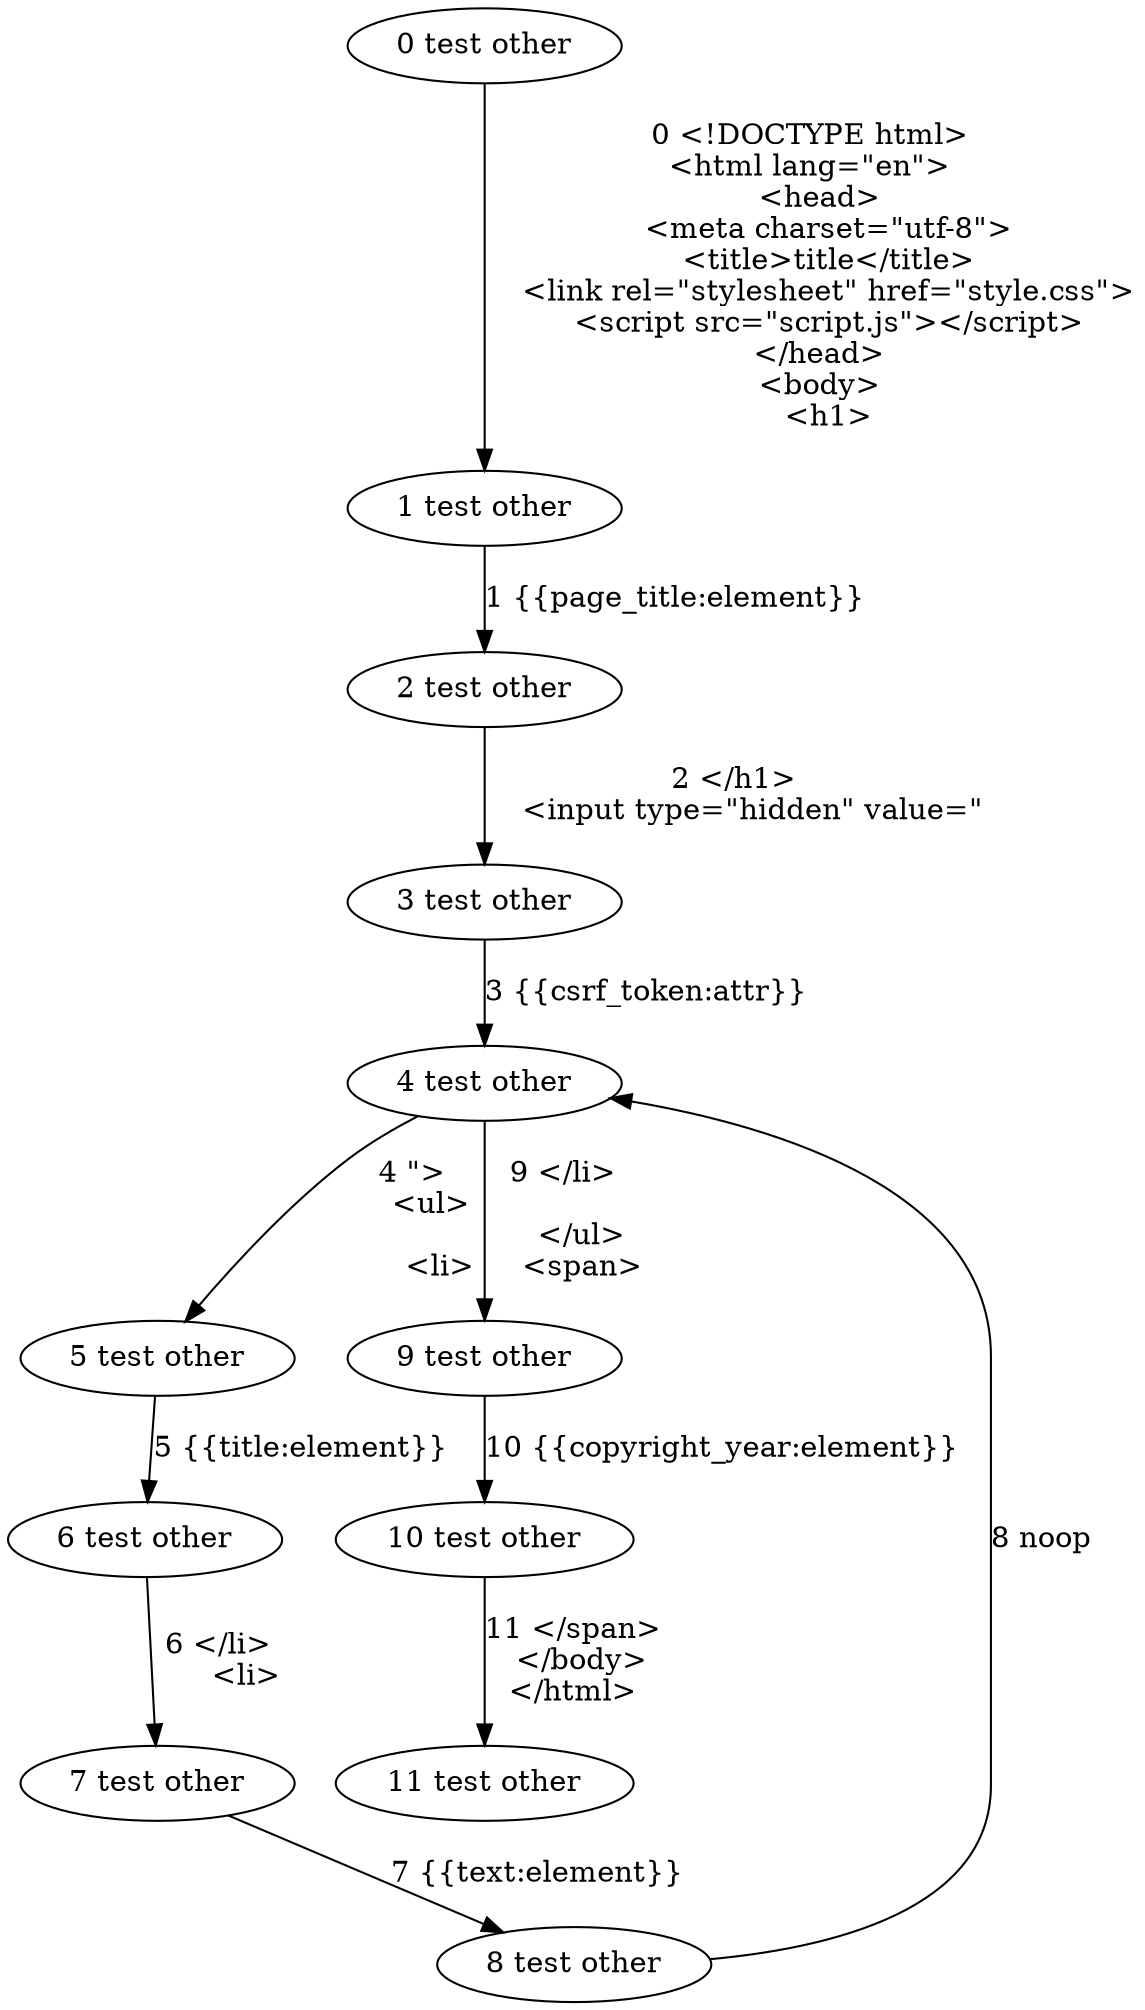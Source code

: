 digraph {
    0 [ label = "0 test other"]
    1 [ label = "1 test other"]
    2 [ label = "2 test other"]
    3 [ label = "3 test other"]
    4 [ label = "4 test other"]
    5 [ label = "5 test other"]
    6 [ label = "6 test other"]
    7 [ label = "7 test other"]
    8 [ label = "8 test other"]
    9 [ label = "9 test other"]
    10 [ label = "10 test other"]
    11 [ label = "11 test other"]
    0 -> 1 [ label = "0 <!DOCTYPE html>
<html lang=\"en\">
  <head>
    <meta charset=\"utf-8\">
    <title>title</title>
    <link rel=\"stylesheet\" href=\"style.css\">
    <script src=\"script.js\"></script>
  </head>
  <body>
    <h1>"]
    1 -> 2 [ label = "1 {{page_title:element}}"]
    2 -> 3 [ label = "2 </h1>
    <input type=\"hidden\" value=\""]
    3 -> 4 [ label = "3 {{csrf_token:attr}}"]
    4 -> 5 [ label = "4 \">
    <ul>
    
      <li>"]
    5 -> 6 [ label = "5 {{title:element}}"]
    6 -> 7 [ label = "6 </li>
      <li>"]
    7 -> 8 [ label = "7 {{text:element}}"]
    8 -> 4 [ label = "8 noop"]
    4 -> 9 [ label = "9 </li>
    
    </ul>
    <span>"]
    9 -> 10 [ label = "10 {{copyright_year:element}}"]
    10 -> 11 [ label = "11 </span>
  </body>
</html>"]
}
